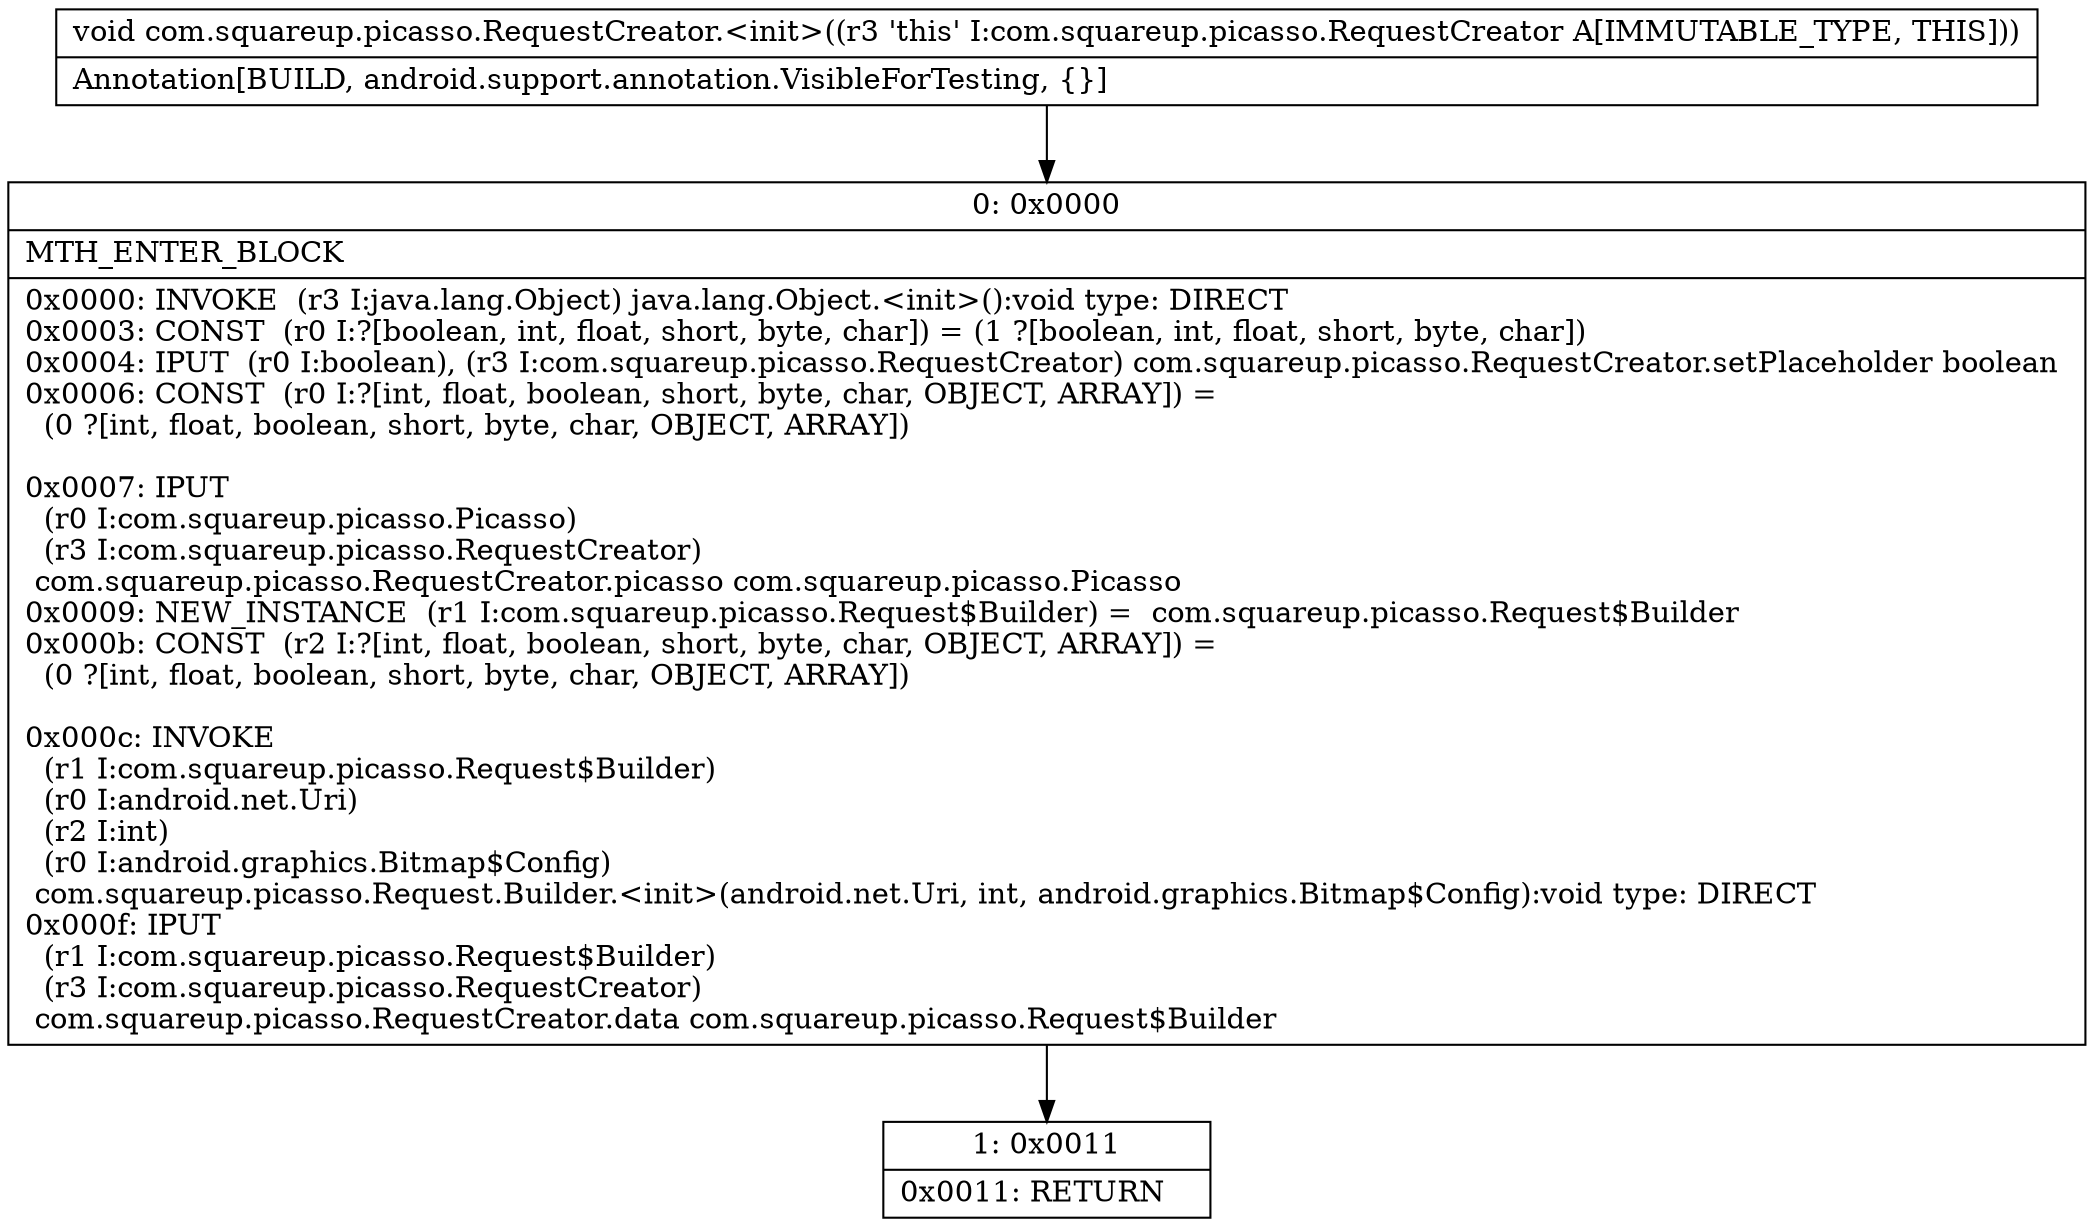 digraph "CFG forcom.squareup.picasso.RequestCreator.\<init\>()V" {
Node_0 [shape=record,label="{0\:\ 0x0000|MTH_ENTER_BLOCK\l|0x0000: INVOKE  (r3 I:java.lang.Object) java.lang.Object.\<init\>():void type: DIRECT \l0x0003: CONST  (r0 I:?[boolean, int, float, short, byte, char]) = (1 ?[boolean, int, float, short, byte, char]) \l0x0004: IPUT  (r0 I:boolean), (r3 I:com.squareup.picasso.RequestCreator) com.squareup.picasso.RequestCreator.setPlaceholder boolean \l0x0006: CONST  (r0 I:?[int, float, boolean, short, byte, char, OBJECT, ARRAY]) = \l  (0 ?[int, float, boolean, short, byte, char, OBJECT, ARRAY])\l \l0x0007: IPUT  \l  (r0 I:com.squareup.picasso.Picasso)\l  (r3 I:com.squareup.picasso.RequestCreator)\l com.squareup.picasso.RequestCreator.picasso com.squareup.picasso.Picasso \l0x0009: NEW_INSTANCE  (r1 I:com.squareup.picasso.Request$Builder) =  com.squareup.picasso.Request$Builder \l0x000b: CONST  (r2 I:?[int, float, boolean, short, byte, char, OBJECT, ARRAY]) = \l  (0 ?[int, float, boolean, short, byte, char, OBJECT, ARRAY])\l \l0x000c: INVOKE  \l  (r1 I:com.squareup.picasso.Request$Builder)\l  (r0 I:android.net.Uri)\l  (r2 I:int)\l  (r0 I:android.graphics.Bitmap$Config)\l com.squareup.picasso.Request.Builder.\<init\>(android.net.Uri, int, android.graphics.Bitmap$Config):void type: DIRECT \l0x000f: IPUT  \l  (r1 I:com.squareup.picasso.Request$Builder)\l  (r3 I:com.squareup.picasso.RequestCreator)\l com.squareup.picasso.RequestCreator.data com.squareup.picasso.Request$Builder \l}"];
Node_1 [shape=record,label="{1\:\ 0x0011|0x0011: RETURN   \l}"];
MethodNode[shape=record,label="{void com.squareup.picasso.RequestCreator.\<init\>((r3 'this' I:com.squareup.picasso.RequestCreator A[IMMUTABLE_TYPE, THIS]))  | Annotation[BUILD, android.support.annotation.VisibleForTesting, \{\}]\l}"];
MethodNode -> Node_0;
Node_0 -> Node_1;
}

